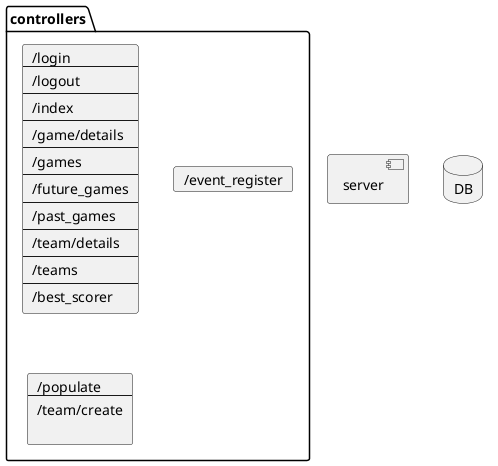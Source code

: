@startuml

component server
database DB

folder controllers {
    card DataController [
        /login
        ----
        /logout
        ----
        /index
        ----
        /game/details
        ----
        /games
        ----
        /future_games
        ----
        /past_games
        ----
        /team/details
        ----
        /teams
        ----
        /best_scorer
    ]
    card UserController [
        /event_register
    ]
    card AdminController [
        /populate
        ----
        /team/create
        
    ]
}




@enduml